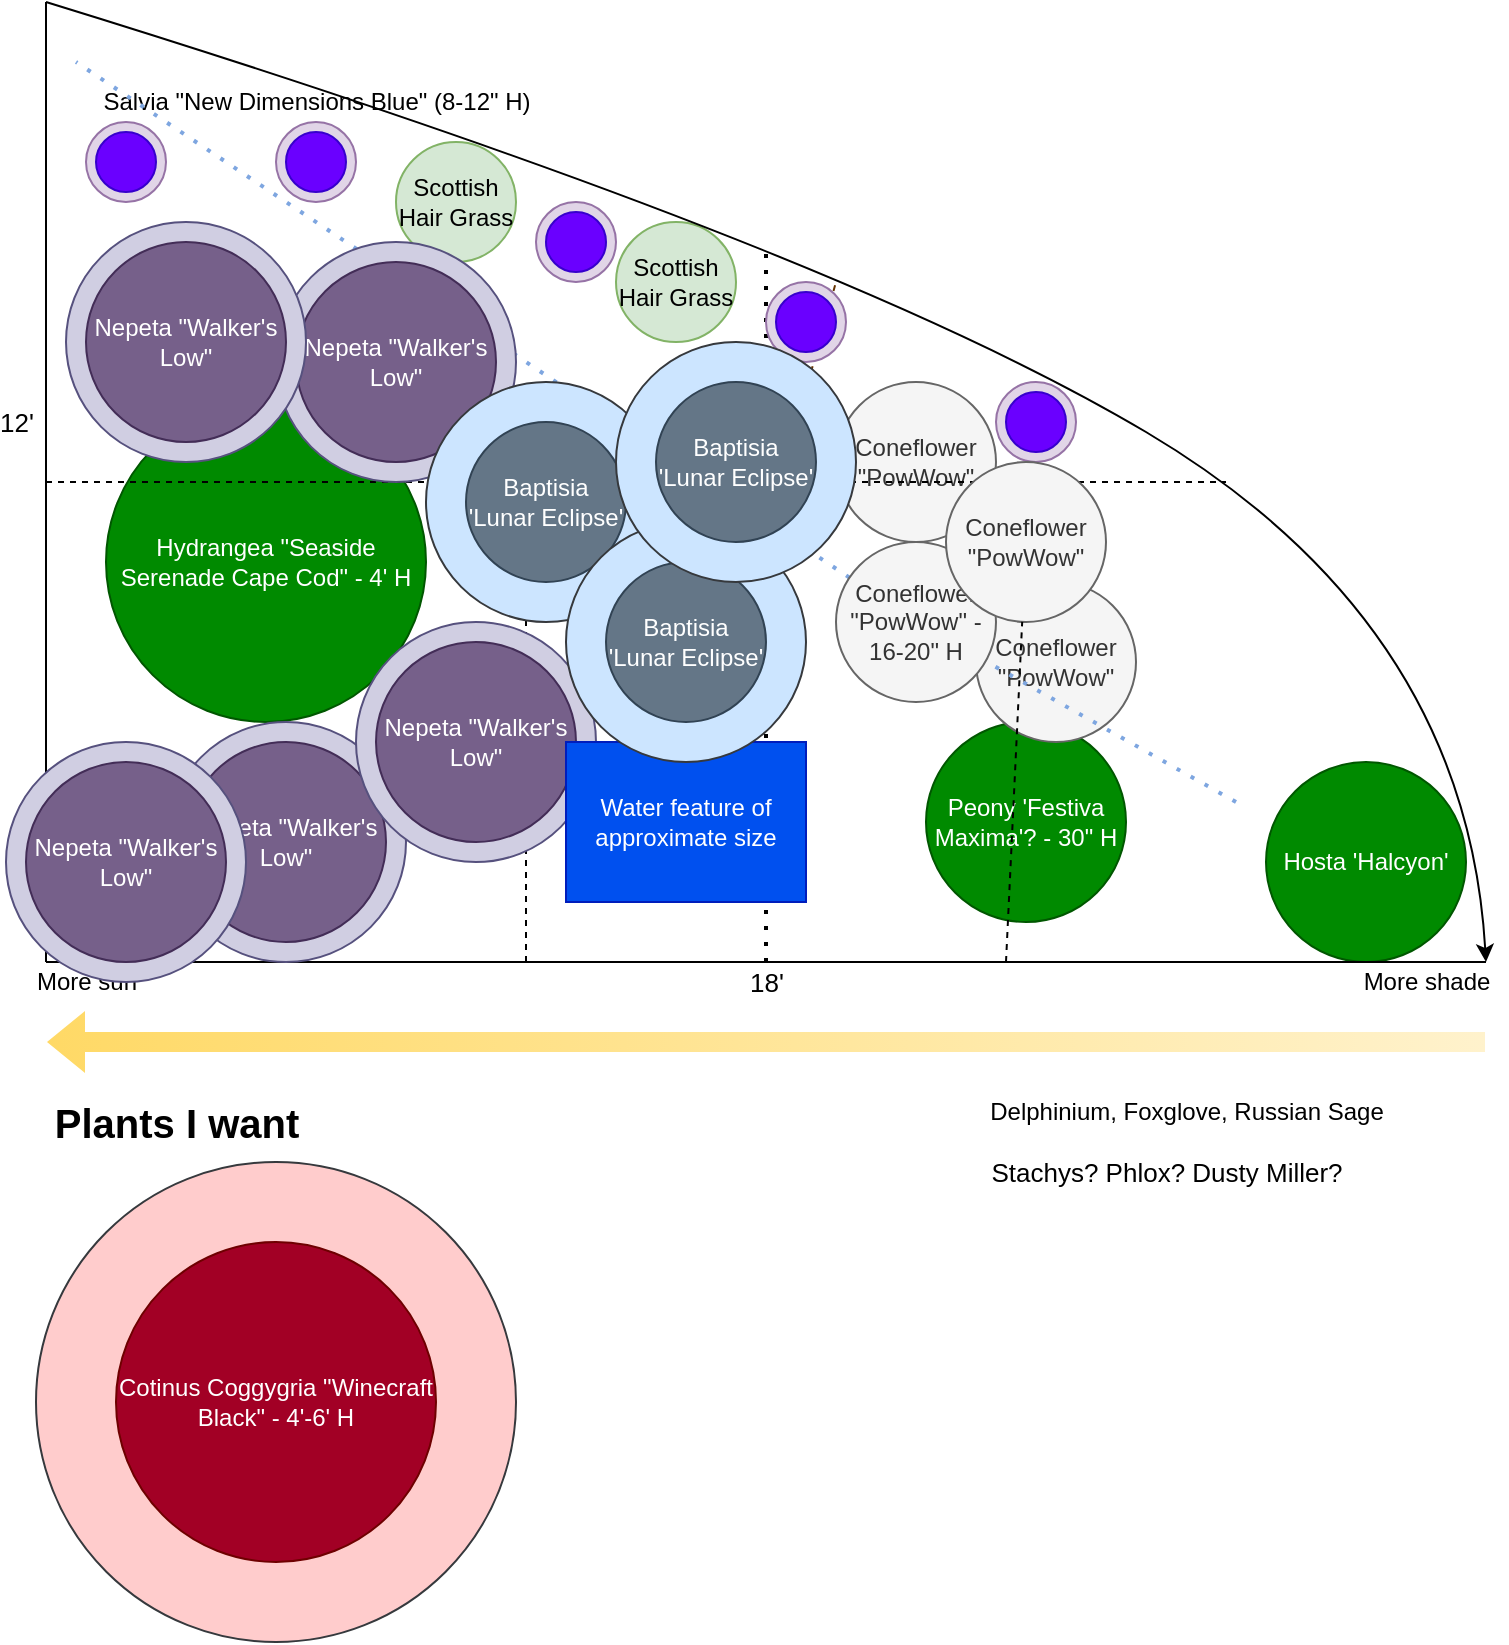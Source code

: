 <mxfile version="14.7.0" type="github">
  <diagram id="8aN0rm1MY_QhQ1KlozjM" name="Page-1">
    <mxGraphModel dx="1200" dy="727" grid="1" gridSize="10" guides="1" tooltips="1" connect="1" arrows="1" fold="1" page="1" pageScale="1" pageWidth="850" pageHeight="1100" math="0" shadow="0">
      <root>
        <mxCell id="0" />
        <mxCell id="1" parent="0" />
        <mxCell id="Cx3Qpiqb-a-1uhkqveDJ-6" value="" style="group;movable=0;resizable=0;rotatable=0;deletable=0;editable=0;connectable=0;container=0;" vertex="1" connectable="0" parent="1">
          <mxGeometry x="80" y="190" width="640" height="280" as="geometry" />
        </mxCell>
        <mxCell id="Cx3Qpiqb-a-1uhkqveDJ-56" value="Coneflower &quot;PowWow&quot;" style="ellipse;whiteSpace=wrap;html=1;aspect=fixed;fillColor=#f5f5f5;strokeColor=#666666;fontColor=#333333;" vertex="1" parent="1">
          <mxGeometry x="440" y="230" width="80" height="80" as="geometry" />
        </mxCell>
        <mxCell id="Cx3Qpiqb-a-1uhkqveDJ-4" value="Hydrangea &quot;Seaside Serenade Cape Cod&quot; - 4&#39; H" style="ellipse;whiteSpace=wrap;html=1;aspect=fixed;fillColor=#008a00;strokeColor=#005700;fontColor=#ffffff;" vertex="1" parent="1">
          <mxGeometry x="75" y="240" width="160" height="160" as="geometry" />
        </mxCell>
        <mxCell id="Cx3Qpiqb-a-1uhkqveDJ-57" value="" style="group" vertex="1" connectable="0" parent="1">
          <mxGeometry x="65" y="100" width="40" height="40" as="geometry" />
        </mxCell>
        <mxCell id="Cx3Qpiqb-a-1uhkqveDJ-12" value="" style="ellipse;whiteSpace=wrap;html=1;aspect=fixed;fillColor=#e1d5e7;strokeColor=#9673a6;" vertex="1" parent="Cx3Qpiqb-a-1uhkqveDJ-57">
          <mxGeometry width="40" height="40" as="geometry" />
        </mxCell>
        <mxCell id="Cx3Qpiqb-a-1uhkqveDJ-13" value="" style="ellipse;whiteSpace=wrap;html=1;aspect=fixed;strokeColor=#3700CC;fontColor=#ffffff;fillColor=#6a00ff;" vertex="1" parent="Cx3Qpiqb-a-1uhkqveDJ-57">
          <mxGeometry x="5" y="5" width="30" height="30" as="geometry" />
        </mxCell>
        <mxCell id="Cx3Qpiqb-a-1uhkqveDJ-68" value="Hosta &#39;Halcyon&#39;" style="ellipse;whiteSpace=wrap;html=1;aspect=fixed;fillColor=#008a00;strokeColor=#005700;fontColor=#ffffff;" vertex="1" parent="1">
          <mxGeometry x="655" y="420" width="100" height="100" as="geometry" />
        </mxCell>
        <mxCell id="Cx3Qpiqb-a-1uhkqveDJ-72" value="Scottish Hair Grass" style="ellipse;whiteSpace=wrap;html=1;aspect=fixed;fillColor=#d5e8d4;strokeColor=#82b366;" vertex="1" parent="1">
          <mxGeometry x="330" y="150" width="60" height="60" as="geometry" />
        </mxCell>
        <mxCell id="Cx3Qpiqb-a-1uhkqveDJ-73" value="Scottish Hair Grass" style="ellipse;whiteSpace=wrap;html=1;aspect=fixed;fillColor=#d5e8d4;strokeColor=#82b366;" vertex="1" parent="1">
          <mxGeometry x="220" y="110" width="60" height="60" as="geometry" />
        </mxCell>
        <mxCell id="Cx3Qpiqb-a-1uhkqveDJ-74" value="Peony &#39;Festiva Maxima&#39;?&amp;nbsp;- 30&quot; H" style="ellipse;whiteSpace=wrap;html=1;aspect=fixed;fillColor=#008a00;strokeColor=#005700;fontColor=#ffffff;" vertex="1" parent="1">
          <mxGeometry x="485" y="400" width="100" height="100" as="geometry" />
        </mxCell>
        <mxCell id="Cx3Qpiqb-a-1uhkqveDJ-76" value="" style="endArrow=none;html=1;dashed=1;" edge="1" parent="1">
          <mxGeometry width="50" height="50" relative="1" as="geometry">
            <mxPoint x="285" y="520" as="sourcePoint" />
            <mxPoint x="285" y="280" as="targetPoint" />
          </mxGeometry>
        </mxCell>
        <mxCell id="Cx3Qpiqb-a-1uhkqveDJ-1" value="" style="endArrow=none;html=1;" edge="1" parent="1">
          <mxGeometry x="45" y="240" width="50" height="50" as="geometry">
            <mxPoint x="45" y="520" as="sourcePoint" />
            <mxPoint x="45" y="40" as="targetPoint" />
          </mxGeometry>
        </mxCell>
        <mxCell id="Cx3Qpiqb-a-1uhkqveDJ-80" value="12&#39;" style="edgeLabel;html=1;align=center;verticalAlign=middle;resizable=0;points=[];fontSize=13;" vertex="1" connectable="0" parent="Cx3Qpiqb-a-1uhkqveDJ-1">
          <mxGeometry relative="1" as="geometry">
            <mxPoint x="-15" y="-30" as="offset" />
          </mxGeometry>
        </mxCell>
        <mxCell id="Cx3Qpiqb-a-1uhkqveDJ-2" value="" style="endArrow=none;html=1;" edge="1" parent="1">
          <mxGeometry x="45" y="240" width="50" height="50" as="geometry">
            <mxPoint x="45" y="520" as="sourcePoint" />
            <mxPoint x="765" y="520" as="targetPoint" />
          </mxGeometry>
        </mxCell>
        <mxCell id="Cx3Qpiqb-a-1uhkqveDJ-81" value="18&#39;" style="edgeLabel;html=1;align=center;verticalAlign=middle;resizable=0;points=[];fontSize=13;" vertex="1" connectable="0" parent="Cx3Qpiqb-a-1uhkqveDJ-2">
          <mxGeometry relative="1" as="geometry">
            <mxPoint y="10" as="offset" />
          </mxGeometry>
        </mxCell>
        <mxCell id="Cx3Qpiqb-a-1uhkqveDJ-3" value="" style="curved=1;endArrow=classic;html=1;" edge="1" parent="1">
          <mxGeometry x="45" y="240" width="50" height="50" as="geometry">
            <mxPoint x="45" y="40" as="sourcePoint" />
            <mxPoint x="765" y="520" as="targetPoint" />
            <Array as="points">
              <mxPoint x="435" y="160" />
              <mxPoint x="755" y="350" />
            </Array>
          </mxGeometry>
        </mxCell>
        <mxCell id="Cx3Qpiqb-a-1uhkqveDJ-77" value="" style="endArrow=none;html=1;dashed=1;startArrow=none;" edge="1" parent="1" source="Cx3Qpiqb-a-1uhkqveDJ-59">
          <mxGeometry width="50" height="50" relative="1" as="geometry">
            <mxPoint x="525" y="520" as="sourcePoint" />
            <mxPoint x="525" y="280" as="targetPoint" />
          </mxGeometry>
        </mxCell>
        <mxCell id="Cx3Qpiqb-a-1uhkqveDJ-78" value="" style="endArrow=none;dashed=1;html=1;strokeWidth=1;" edge="1" parent="1">
          <mxGeometry width="50" height="50" relative="1" as="geometry">
            <mxPoint x="45" y="280" as="sourcePoint" />
            <mxPoint x="635" y="280" as="targetPoint" />
          </mxGeometry>
        </mxCell>
        <mxCell id="Cx3Qpiqb-a-1uhkqveDJ-79" value="" style="endArrow=none;dashed=1;html=1;dashPattern=1 3;strokeWidth=2;" edge="1" parent="1">
          <mxGeometry width="50" height="50" relative="1" as="geometry">
            <mxPoint x="405" y="520" as="sourcePoint" />
            <mxPoint x="405" y="160" as="targetPoint" />
          </mxGeometry>
        </mxCell>
        <mxCell id="Cx3Qpiqb-a-1uhkqveDJ-93" value="Salvia &quot;New Dimensions Blue&quot; (8-12&quot; H)" style="text;html=1;align=center;verticalAlign=middle;resizable=0;points=[];autosize=1;strokeColor=none;" vertex="1" parent="1">
          <mxGeometry x="65" y="80" width="230" height="20" as="geometry" />
        </mxCell>
        <mxCell id="Cx3Qpiqb-a-1uhkqveDJ-101" value="" style="group" vertex="1" connectable="0" parent="1">
          <mxGeometry x="40" y="620" width="240" height="240" as="geometry" />
        </mxCell>
        <mxCell id="Cx3Qpiqb-a-1uhkqveDJ-97" value="" style="ellipse;whiteSpace=wrap;html=1;aspect=fixed;fillColor=#ffcccc;strokeColor=#36393d;" vertex="1" parent="Cx3Qpiqb-a-1uhkqveDJ-101">
          <mxGeometry width="240" height="240" as="geometry" />
        </mxCell>
        <mxCell id="Cx3Qpiqb-a-1uhkqveDJ-100" value="Cotinus Coggygria &quot;Winecraft Black&quot; - 4&#39;-6&#39; H" style="ellipse;whiteSpace=wrap;html=1;aspect=fixed;fillColor=#a20025;strokeColor=#6F0000;fontColor=#ffffff;" vertex="1" parent="Cx3Qpiqb-a-1uhkqveDJ-101">
          <mxGeometry x="40" y="40" width="160" height="160" as="geometry" />
        </mxCell>
        <mxCell id="Cx3Qpiqb-a-1uhkqveDJ-102" value="" style="shape=flexArrow;endArrow=classic;html=1;dashed=1;fontColor=#000000;strokeWidth=1;gradientColor=#ffd966;fillColor=#fff2cc;gradientDirection=west;strokeColor=none;" edge="1" parent="1">
          <mxGeometry width="50" height="50" relative="1" as="geometry">
            <mxPoint x="765" y="560" as="sourcePoint" />
            <mxPoint x="45" y="560" as="targetPoint" />
          </mxGeometry>
        </mxCell>
        <mxCell id="Cx3Qpiqb-a-1uhkqveDJ-103" value="More sun" style="text;html=1;align=center;verticalAlign=middle;resizable=0;points=[];autosize=1;strokeColor=none;fontColor=#000000;" vertex="1" parent="1">
          <mxGeometry x="30" y="520" width="70" height="20" as="geometry" />
        </mxCell>
        <mxCell id="Cx3Qpiqb-a-1uhkqveDJ-104" value="More shade" style="text;html=1;align=center;verticalAlign=middle;resizable=0;points=[];autosize=1;strokeColor=none;fontColor=#000000;" vertex="1" parent="1">
          <mxGeometry x="695" y="520" width="80" height="20" as="geometry" />
        </mxCell>
        <mxCell id="Cx3Qpiqb-a-1uhkqveDJ-105" value="Plants I want" style="text;html=1;align=center;verticalAlign=middle;resizable=0;points=[];autosize=1;strokeColor=none;fontColor=#000000;fontStyle=1;fontSize=20;" vertex="1" parent="1">
          <mxGeometry x="40" y="585" width="140" height="30" as="geometry" />
        </mxCell>
        <mxCell id="Cx3Qpiqb-a-1uhkqveDJ-107" value="Stachys? Phlox? Dusty Miller?" style="text;html=1;align=center;verticalAlign=middle;resizable=0;points=[];autosize=1;strokeColor=none;fontSize=13;fontColor=#000000;" vertex="1" parent="1">
          <mxGeometry x="510" y="615" width="190" height="20" as="geometry" />
        </mxCell>
        <mxCell id="Cx3Qpiqb-a-1uhkqveDJ-108" value="" style="endArrow=none;dashed=1;html=1;fontSize=20;fontColor=#000000;strokeColor=#663300;strokeWidth=1;startArrow=none;" edge="1" parent="1" source="Cx3Qpiqb-a-1uhkqveDJ-67">
          <mxGeometry width="50" height="50" relative="1" as="geometry">
            <mxPoint x="260" y="520" as="sourcePoint" />
            <mxPoint x="440" y="180" as="targetPoint" />
            <Array as="points" />
          </mxGeometry>
        </mxCell>
        <mxCell id="Cx3Qpiqb-a-1uhkqveDJ-110" value="" style="endArrow=none;dashed=1;html=1;dashPattern=1 3;strokeWidth=2;fontSize=12;fontColor=#000000;strokeColor=#7EA6E0;startArrow=none;" edge="1" parent="1" source="Cx3Qpiqb-a-1uhkqveDJ-60">
          <mxGeometry width="50" height="50" relative="1" as="geometry">
            <mxPoint x="640" y="440" as="sourcePoint" />
            <mxPoint x="60" y="70" as="targetPoint" />
          </mxGeometry>
        </mxCell>
        <mxCell id="Cx3Qpiqb-a-1uhkqveDJ-113" value="" style="group" vertex="1" connectable="0" parent="1">
          <mxGeometry x="105" y="400" width="120" height="120" as="geometry" />
        </mxCell>
        <mxCell id="Cx3Qpiqb-a-1uhkqveDJ-111" value="" style="ellipse;whiteSpace=wrap;html=1;aspect=fixed;fontSize=12;fillColor=#d0cee2;strokeColor=#56517e;" vertex="1" parent="Cx3Qpiqb-a-1uhkqveDJ-113">
          <mxGeometry width="120" height="120" as="geometry" />
        </mxCell>
        <mxCell id="Cx3Qpiqb-a-1uhkqveDJ-112" value="Nepeta &quot;Walker&#39;s Low&quot;" style="ellipse;whiteSpace=wrap;html=1;aspect=fixed;fontSize=12;fontColor=#ffffff;fillColor=#76608a;strokeColor=#432D57;" vertex="1" parent="Cx3Qpiqb-a-1uhkqveDJ-113">
          <mxGeometry x="10" y="10" width="100" height="100" as="geometry" />
        </mxCell>
        <mxCell id="Cx3Qpiqb-a-1uhkqveDJ-114" value="" style="group" vertex="1" connectable="0" parent="1">
          <mxGeometry x="160" y="160" width="120" height="120" as="geometry" />
        </mxCell>
        <mxCell id="Cx3Qpiqb-a-1uhkqveDJ-115" value="" style="ellipse;whiteSpace=wrap;html=1;aspect=fixed;fontSize=12;fillColor=#d0cee2;strokeColor=#56517e;" vertex="1" parent="Cx3Qpiqb-a-1uhkqveDJ-114">
          <mxGeometry width="120" height="120" as="geometry" />
        </mxCell>
        <mxCell id="Cx3Qpiqb-a-1uhkqveDJ-116" value="Nepeta &quot;Walker&#39;s Low&quot;" style="ellipse;whiteSpace=wrap;html=1;aspect=fixed;fontSize=12;fontColor=#ffffff;fillColor=#76608a;strokeColor=#432D57;" vertex="1" parent="Cx3Qpiqb-a-1uhkqveDJ-114">
          <mxGeometry x="10" y="10" width="100" height="100" as="geometry" />
        </mxCell>
        <mxCell id="Cx3Qpiqb-a-1uhkqveDJ-117" value="" style="group" vertex="1" connectable="0" parent="1">
          <mxGeometry x="25" y="410" width="120" height="120" as="geometry" />
        </mxCell>
        <mxCell id="Cx3Qpiqb-a-1uhkqveDJ-118" value="" style="ellipse;whiteSpace=wrap;html=1;aspect=fixed;fontSize=12;fillColor=#d0cee2;strokeColor=#56517e;" vertex="1" parent="Cx3Qpiqb-a-1uhkqveDJ-117">
          <mxGeometry width="120" height="120" as="geometry" />
        </mxCell>
        <mxCell id="Cx3Qpiqb-a-1uhkqveDJ-119" value="Nepeta &quot;Walker&#39;s Low&quot;" style="ellipse;whiteSpace=wrap;html=1;aspect=fixed;fontSize=12;fontColor=#ffffff;fillColor=#76608a;strokeColor=#432D57;" vertex="1" parent="Cx3Qpiqb-a-1uhkqveDJ-117">
          <mxGeometry x="10" y="10" width="100" height="100" as="geometry" />
        </mxCell>
        <mxCell id="Cx3Qpiqb-a-1uhkqveDJ-120" value="" style="group" vertex="1" connectable="0" parent="1">
          <mxGeometry x="200" y="350" width="120" height="120" as="geometry" />
        </mxCell>
        <mxCell id="Cx3Qpiqb-a-1uhkqveDJ-121" value="" style="ellipse;whiteSpace=wrap;html=1;aspect=fixed;fontSize=12;fillColor=#d0cee2;strokeColor=#56517e;" vertex="1" parent="Cx3Qpiqb-a-1uhkqveDJ-120">
          <mxGeometry width="120" height="120" as="geometry" />
        </mxCell>
        <mxCell id="Cx3Qpiqb-a-1uhkqveDJ-122" value="Nepeta &quot;Walker&#39;s Low&quot;" style="ellipse;whiteSpace=wrap;html=1;aspect=fixed;fontSize=12;fontColor=#ffffff;fillColor=#76608a;strokeColor=#432D57;" vertex="1" parent="Cx3Qpiqb-a-1uhkqveDJ-120">
          <mxGeometry x="10" y="10" width="100" height="100" as="geometry" />
        </mxCell>
        <mxCell id="Cx3Qpiqb-a-1uhkqveDJ-123" value="" style="group" vertex="1" connectable="0" parent="1">
          <mxGeometry x="55" y="150" width="120" height="120" as="geometry" />
        </mxCell>
        <mxCell id="Cx3Qpiqb-a-1uhkqveDJ-124" value="" style="ellipse;whiteSpace=wrap;html=1;aspect=fixed;fontSize=12;fillColor=#d0cee2;strokeColor=#56517e;" vertex="1" parent="Cx3Qpiqb-a-1uhkqveDJ-123">
          <mxGeometry width="120" height="120" as="geometry" />
        </mxCell>
        <mxCell id="Cx3Qpiqb-a-1uhkqveDJ-125" value="Nepeta &quot;Walker&#39;s Low&quot;" style="ellipse;whiteSpace=wrap;html=1;aspect=fixed;fontSize=12;fontColor=#ffffff;fillColor=#76608a;strokeColor=#432D57;" vertex="1" parent="Cx3Qpiqb-a-1uhkqveDJ-123">
          <mxGeometry x="10" y="10" width="100" height="100" as="geometry" />
        </mxCell>
        <mxCell id="Cx3Qpiqb-a-1uhkqveDJ-67" value="Water feature of approximate size" style="rounded=0;whiteSpace=wrap;html=1;fillColor=#0050ef;strokeColor=#001DBC;fontColor=#ffffff;" vertex="1" parent="1">
          <mxGeometry x="305" y="410" width="120" height="80" as="geometry" />
        </mxCell>
        <mxCell id="Cx3Qpiqb-a-1uhkqveDJ-128" value="Coneflower &quot;PowWow&quot;" style="ellipse;whiteSpace=wrap;html=1;aspect=fixed;fillColor=#f5f5f5;strokeColor=#666666;fontColor=#333333;" vertex="1" parent="1">
          <mxGeometry x="510" y="330" width="80" height="80" as="geometry" />
        </mxCell>
        <mxCell id="Cx3Qpiqb-a-1uhkqveDJ-129" value="" style="group" vertex="1" connectable="0" parent="1">
          <mxGeometry x="290" y="140" width="40" height="40" as="geometry" />
        </mxCell>
        <mxCell id="Cx3Qpiqb-a-1uhkqveDJ-130" value="" style="ellipse;whiteSpace=wrap;html=1;aspect=fixed;fillColor=#e1d5e7;strokeColor=#9673a6;" vertex="1" parent="Cx3Qpiqb-a-1uhkqveDJ-129">
          <mxGeometry width="40" height="40" as="geometry" />
        </mxCell>
        <mxCell id="Cx3Qpiqb-a-1uhkqveDJ-131" value="" style="ellipse;whiteSpace=wrap;html=1;aspect=fixed;strokeColor=#3700CC;fontColor=#ffffff;fillColor=#6a00ff;" vertex="1" parent="Cx3Qpiqb-a-1uhkqveDJ-129">
          <mxGeometry x="5" y="5" width="30" height="30" as="geometry" />
        </mxCell>
        <mxCell id="Cx3Qpiqb-a-1uhkqveDJ-133" value="" style="group" vertex="1" connectable="0" parent="1">
          <mxGeometry x="160" y="100" width="40" height="40" as="geometry" />
        </mxCell>
        <mxCell id="Cx3Qpiqb-a-1uhkqveDJ-134" value="" style="ellipse;whiteSpace=wrap;html=1;aspect=fixed;fillColor=#e1d5e7;strokeColor=#9673a6;" vertex="1" parent="Cx3Qpiqb-a-1uhkqveDJ-133">
          <mxGeometry width="40" height="40" as="geometry" />
        </mxCell>
        <mxCell id="Cx3Qpiqb-a-1uhkqveDJ-135" value="" style="ellipse;whiteSpace=wrap;html=1;aspect=fixed;strokeColor=#3700CC;fontColor=#ffffff;fillColor=#6a00ff;" vertex="1" parent="Cx3Qpiqb-a-1uhkqveDJ-133">
          <mxGeometry x="5" y="5" width="30" height="30" as="geometry" />
        </mxCell>
        <mxCell id="Cx3Qpiqb-a-1uhkqveDJ-136" value="" style="group" vertex="1" connectable="0" parent="1">
          <mxGeometry x="405" y="180" width="40" height="40" as="geometry" />
        </mxCell>
        <mxCell id="Cx3Qpiqb-a-1uhkqveDJ-137" value="" style="ellipse;whiteSpace=wrap;html=1;aspect=fixed;fillColor=#e1d5e7;strokeColor=#9673a6;" vertex="1" parent="Cx3Qpiqb-a-1uhkqveDJ-136">
          <mxGeometry width="40" height="40" as="geometry" />
        </mxCell>
        <mxCell id="Cx3Qpiqb-a-1uhkqveDJ-138" value="" style="ellipse;whiteSpace=wrap;html=1;aspect=fixed;strokeColor=#3700CC;fontColor=#ffffff;fillColor=#6a00ff;" vertex="1" parent="Cx3Qpiqb-a-1uhkqveDJ-136">
          <mxGeometry x="5" y="5" width="30" height="30" as="geometry" />
        </mxCell>
        <mxCell id="Cx3Qpiqb-a-1uhkqveDJ-60" value="Coneflower &quot;PowWow&quot; - 16-20&quot; H" style="ellipse;whiteSpace=wrap;html=1;aspect=fixed;fillColor=#f5f5f5;strokeColor=#666666;fontColor=#333333;" vertex="1" parent="1">
          <mxGeometry x="440" y="310" width="80" height="80" as="geometry" />
        </mxCell>
        <mxCell id="Cx3Qpiqb-a-1uhkqveDJ-139" value="" style="endArrow=none;dashed=1;html=1;dashPattern=1 3;strokeWidth=2;fontSize=12;fontColor=#000000;strokeColor=#7EA6E0;" edge="1" parent="1" target="Cx3Qpiqb-a-1uhkqveDJ-60">
          <mxGeometry width="50" height="50" relative="1" as="geometry">
            <mxPoint x="640" y="440" as="sourcePoint" />
            <mxPoint x="60" y="70" as="targetPoint" />
          </mxGeometry>
        </mxCell>
        <mxCell id="Cx3Qpiqb-a-1uhkqveDJ-140" value="" style="group" vertex="1" connectable="0" parent="1">
          <mxGeometry x="520" y="230" width="40" height="40" as="geometry" />
        </mxCell>
        <mxCell id="Cx3Qpiqb-a-1uhkqveDJ-141" value="" style="ellipse;whiteSpace=wrap;html=1;aspect=fixed;fillColor=#e1d5e7;strokeColor=#9673a6;" vertex="1" parent="Cx3Qpiqb-a-1uhkqveDJ-140">
          <mxGeometry width="40" height="40" as="geometry" />
        </mxCell>
        <mxCell id="Cx3Qpiqb-a-1uhkqveDJ-142" value="" style="ellipse;whiteSpace=wrap;html=1;aspect=fixed;strokeColor=#3700CC;fontColor=#ffffff;fillColor=#6a00ff;" vertex="1" parent="Cx3Qpiqb-a-1uhkqveDJ-140">
          <mxGeometry x="5" y="5" width="30" height="30" as="geometry" />
        </mxCell>
        <mxCell id="Cx3Qpiqb-a-1uhkqveDJ-144" value="Delphinium, Foxglove, Russian Sage" style="text;html=1;align=center;verticalAlign=middle;resizable=0;points=[];autosize=1;strokeColor=none;fontSize=12;fontColor=#000000;" vertex="1" parent="1">
          <mxGeometry x="510" y="585" width="210" height="20" as="geometry" />
        </mxCell>
        <mxCell id="Cx3Qpiqb-a-1uhkqveDJ-149" value="" style="group" vertex="1" connectable="0" parent="1">
          <mxGeometry x="235" y="230" width="120" height="120" as="geometry" />
        </mxCell>
        <mxCell id="Cx3Qpiqb-a-1uhkqveDJ-146" value="" style="ellipse;whiteSpace=wrap;html=1;fontSize=12;fillColor=#cce5ff;strokeColor=#36393d;" vertex="1" parent="Cx3Qpiqb-a-1uhkqveDJ-149">
          <mxGeometry width="120" height="120" as="geometry" />
        </mxCell>
        <mxCell id="Cx3Qpiqb-a-1uhkqveDJ-145" value="Baptisia &#39;Lunar Eclipse&#39;" style="ellipse;whiteSpace=wrap;html=1;fontSize=12;fontColor=#ffffff;fillColor=#647687;strokeColor=#314354;" vertex="1" parent="Cx3Qpiqb-a-1uhkqveDJ-149">
          <mxGeometry x="20" y="20" width="80" height="80" as="geometry" />
        </mxCell>
        <mxCell id="Cx3Qpiqb-a-1uhkqveDJ-150" value="" style="group" vertex="1" connectable="0" parent="1">
          <mxGeometry x="305" y="300" width="120" height="120" as="geometry" />
        </mxCell>
        <mxCell id="Cx3Qpiqb-a-1uhkqveDJ-151" value="" style="ellipse;whiteSpace=wrap;html=1;fontSize=12;fillColor=#cce5ff;strokeColor=#36393d;" vertex="1" parent="Cx3Qpiqb-a-1uhkqveDJ-150">
          <mxGeometry width="120" height="120" as="geometry" />
        </mxCell>
        <mxCell id="Cx3Qpiqb-a-1uhkqveDJ-152" value="Baptisia &#39;Lunar Eclipse&#39;" style="ellipse;whiteSpace=wrap;html=1;fontSize=12;fontColor=#ffffff;fillColor=#647687;strokeColor=#314354;" vertex="1" parent="Cx3Qpiqb-a-1uhkqveDJ-150">
          <mxGeometry x="20" y="20" width="80" height="80" as="geometry" />
        </mxCell>
        <mxCell id="Cx3Qpiqb-a-1uhkqveDJ-153" value="" style="group" vertex="1" connectable="0" parent="1">
          <mxGeometry x="330" y="210" width="120" height="120" as="geometry" />
        </mxCell>
        <mxCell id="Cx3Qpiqb-a-1uhkqveDJ-154" value="" style="ellipse;whiteSpace=wrap;html=1;fontSize=12;fillColor=#cce5ff;strokeColor=#36393d;" vertex="1" parent="Cx3Qpiqb-a-1uhkqveDJ-153">
          <mxGeometry width="120" height="120" as="geometry" />
        </mxCell>
        <mxCell id="Cx3Qpiqb-a-1uhkqveDJ-155" value="Baptisia &#39;Lunar Eclipse&#39;" style="ellipse;whiteSpace=wrap;html=1;fontSize=12;fontColor=#ffffff;fillColor=#647687;strokeColor=#314354;" vertex="1" parent="Cx3Qpiqb-a-1uhkqveDJ-153">
          <mxGeometry x="20" y="20" width="80" height="80" as="geometry" />
        </mxCell>
        <mxCell id="Cx3Qpiqb-a-1uhkqveDJ-59" value="Coneflower &quot;PowWow&quot;" style="ellipse;whiteSpace=wrap;html=1;aspect=fixed;fillColor=#f5f5f5;strokeColor=#666666;fontColor=#333333;" vertex="1" parent="1">
          <mxGeometry x="495" y="270" width="80" height="80" as="geometry" />
        </mxCell>
        <mxCell id="Cx3Qpiqb-a-1uhkqveDJ-156" value="" style="endArrow=none;html=1;dashed=1;" edge="1" parent="1" target="Cx3Qpiqb-a-1uhkqveDJ-59">
          <mxGeometry width="50" height="50" relative="1" as="geometry">
            <mxPoint x="525" y="520" as="sourcePoint" />
            <mxPoint x="525" y="280" as="targetPoint" />
          </mxGeometry>
        </mxCell>
      </root>
    </mxGraphModel>
  </diagram>
</mxfile>
